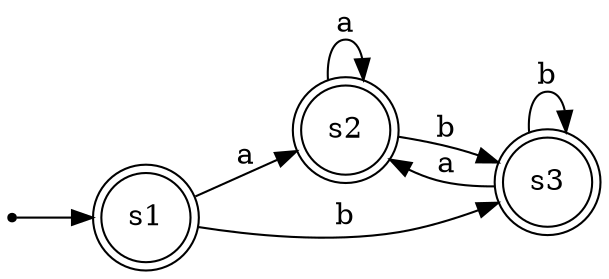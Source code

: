 digraph deterministic_finite_state_machine {
	rankdir=LR
	node [shape=doublecircle]
	s1
	s2
	s3
	node [shape=circle]
	s1 -> s2 [label=a]
	s1 -> s3 [label=b]
	s3 -> s2 [label=a]
	s3 -> s3 [label=b]
	s2 -> s2 [label=a]
	s2 -> s3 [label=b]
	node [shape=point]
	"" -> s1
}
